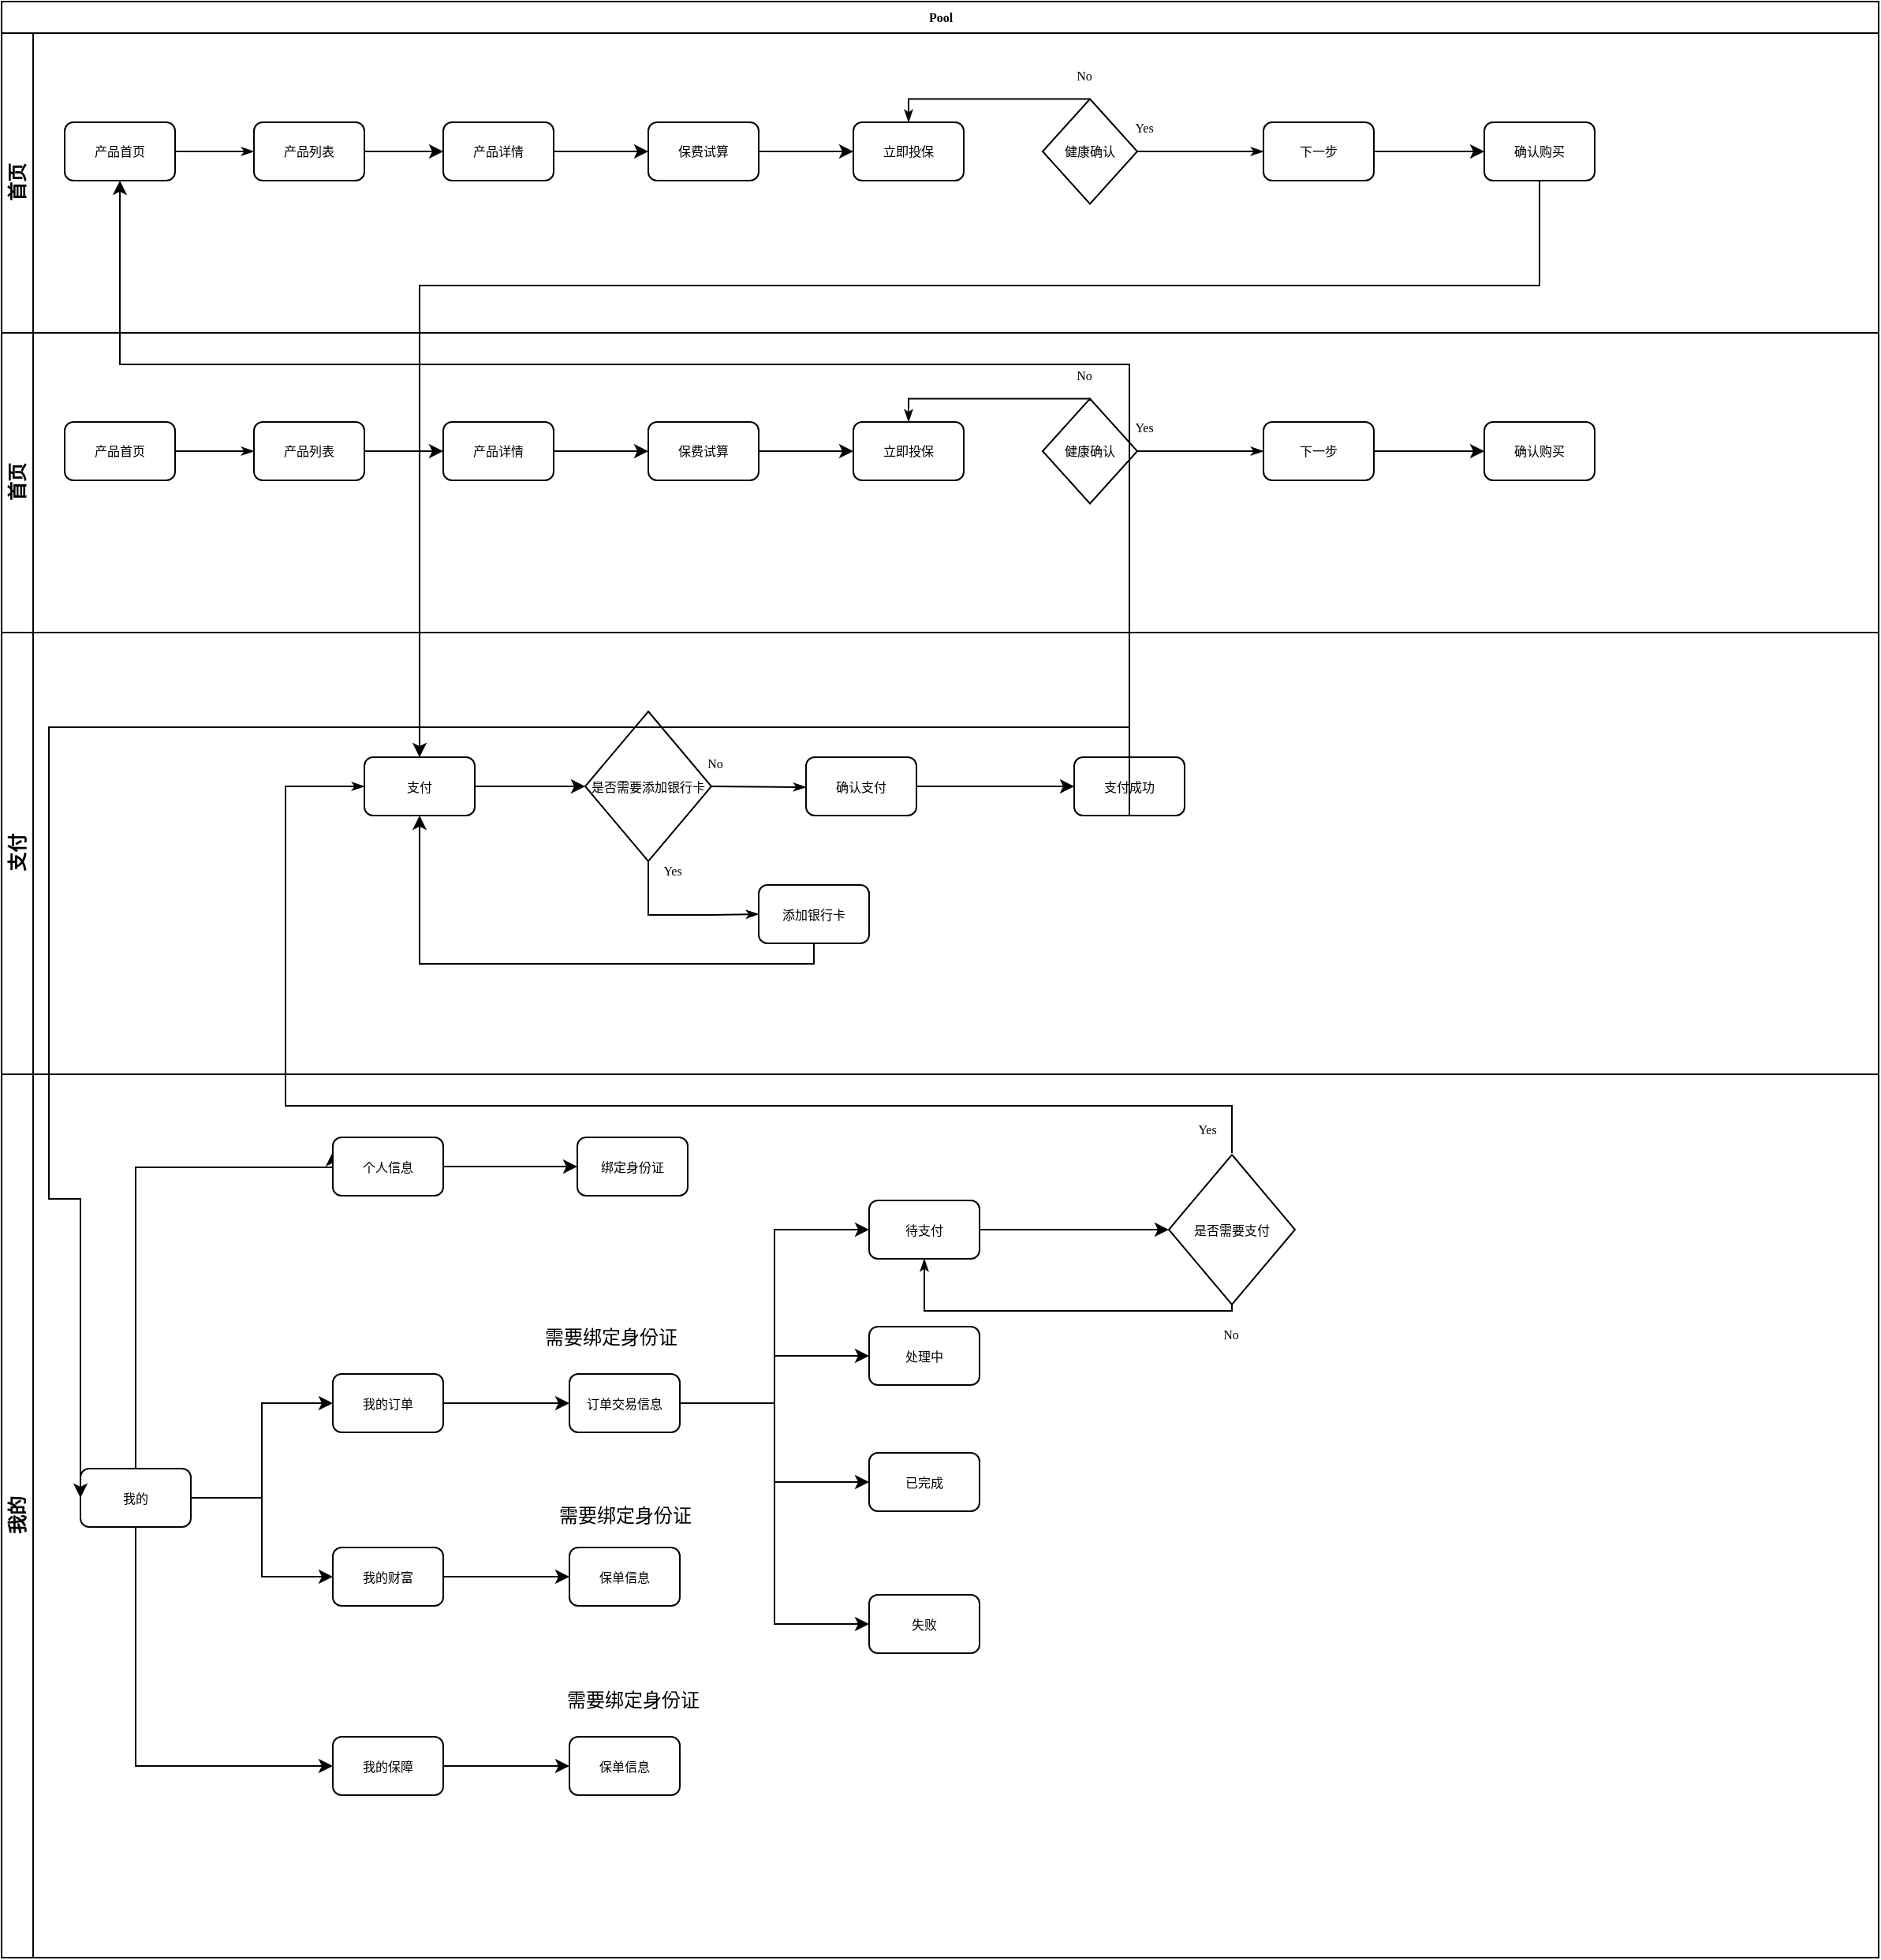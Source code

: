 <mxfile version="12.6.7" type="github">
  <diagram name="Page-1" id="c7488fd3-1785-93aa-aadb-54a6760d102a">
    <mxGraphModel dx="1476" dy="599" grid="1" gridSize="10" guides="1" tooltips="1" connect="1" arrows="1" fold="1" page="1" pageScale="1" pageWidth="1100" pageHeight="850" background="#ffffff" math="0" shadow="0">
      <root>
        <mxCell id="0"/>
        <mxCell id="1" parent="0"/>
        <mxCell id="2b4e8129b02d487f-1" value="Pool" style="swimlane;html=1;childLayout=stackLayout;horizontal=1;startSize=20;horizontalStack=0;rounded=0;shadow=0;labelBackgroundColor=none;strokeWidth=1;fontFamily=Verdana;fontSize=8;align=center;" parent="1" vertex="1">
          <mxGeometry x="150" y="70" width="1190" height="1240" as="geometry"/>
        </mxCell>
        <mxCell id="2b4e8129b02d487f-2" value="首页" style="swimlane;html=1;startSize=20;horizontal=0;" parent="2b4e8129b02d487f-1" vertex="1">
          <mxGeometry y="20" width="1190" height="190" as="geometry"/>
        </mxCell>
        <mxCell id="2b4e8129b02d487f-6" value="产品首页" style="rounded=1;whiteSpace=wrap;html=1;shadow=0;labelBackgroundColor=none;strokeWidth=1;fontFamily=Verdana;fontSize=8;align=center;" parent="2b4e8129b02d487f-2" vertex="1">
          <mxGeometry x="40" y="56.5" width="70" height="37" as="geometry"/>
        </mxCell>
        <mxCell id="fUaJSwMi3uiCCNYkzPG9-8" style="edgeStyle=orthogonalEdgeStyle;rounded=0;orthogonalLoop=1;jettySize=auto;html=1;entryX=0;entryY=0.5;entryDx=0;entryDy=0;" parent="2b4e8129b02d487f-2" source="2b4e8129b02d487f-7" target="fUaJSwMi3uiCCNYkzPG9-3" edge="1">
          <mxGeometry relative="1" as="geometry"/>
        </mxCell>
        <mxCell id="2b4e8129b02d487f-7" value="产品列表" style="rounded=1;whiteSpace=wrap;html=1;shadow=0;labelBackgroundColor=none;strokeWidth=1;fontFamily=Verdana;fontSize=8;align=center;" parent="2b4e8129b02d487f-2" vertex="1">
          <mxGeometry x="160" y="56.5" width="70" height="37" as="geometry"/>
        </mxCell>
        <mxCell id="fUaJSwMi3uiCCNYkzPG9-14" style="edgeStyle=orthogonalEdgeStyle;rounded=0;orthogonalLoop=1;jettySize=auto;html=1;" parent="2b4e8129b02d487f-2" source="fUaJSwMi3uiCCNYkzPG9-1" target="fUaJSwMi3uiCCNYkzPG9-13" edge="1">
          <mxGeometry relative="1" as="geometry"/>
        </mxCell>
        <mxCell id="fUaJSwMi3uiCCNYkzPG9-1" value="保费试算" style="rounded=1;whiteSpace=wrap;html=1;shadow=0;labelBackgroundColor=none;strokeWidth=1;fontFamily=Verdana;fontSize=8;align=center;" parent="2b4e8129b02d487f-2" vertex="1">
          <mxGeometry x="410" y="56.5" width="70" height="37" as="geometry"/>
        </mxCell>
        <mxCell id="2b4e8129b02d487f-24" style="edgeStyle=orthogonalEdgeStyle;rounded=0;html=1;labelBackgroundColor=none;startArrow=none;startFill=0;startSize=5;endArrow=classicThin;endFill=1;endSize=5;jettySize=auto;orthogonalLoop=1;strokeWidth=1;fontFamily=Verdana;fontSize=8;entryX=0;entryY=0.5;entryDx=0;entryDy=0;" parent="2b4e8129b02d487f-2" source="2b4e8129b02d487f-6" target="2b4e8129b02d487f-7" edge="1">
          <mxGeometry relative="1" as="geometry"/>
        </mxCell>
        <mxCell id="fUaJSwMi3uiCCNYkzPG9-9" style="edgeStyle=orthogonalEdgeStyle;rounded=0;orthogonalLoop=1;jettySize=auto;html=1;" parent="2b4e8129b02d487f-2" source="fUaJSwMi3uiCCNYkzPG9-3" target="fUaJSwMi3uiCCNYkzPG9-1" edge="1">
          <mxGeometry relative="1" as="geometry"/>
        </mxCell>
        <mxCell id="fUaJSwMi3uiCCNYkzPG9-3" value="产品详情" style="rounded=1;whiteSpace=wrap;html=1;shadow=0;labelBackgroundColor=none;strokeWidth=1;fontFamily=Verdana;fontSize=8;align=center;" parent="2b4e8129b02d487f-2" vertex="1">
          <mxGeometry x="280" y="56.5" width="70" height="37" as="geometry"/>
        </mxCell>
        <mxCell id="fUaJSwMi3uiCCNYkzPG9-13" value="立即投保" style="rounded=1;whiteSpace=wrap;html=1;shadow=0;labelBackgroundColor=none;strokeWidth=1;fontFamily=Verdana;fontSize=8;align=center;" parent="2b4e8129b02d487f-2" vertex="1">
          <mxGeometry x="540" y="56.5" width="70" height="37" as="geometry"/>
        </mxCell>
        <mxCell id="fUaJSwMi3uiCCNYkzPG9-23" style="edgeStyle=orthogonalEdgeStyle;rounded=0;orthogonalLoop=1;jettySize=auto;html=1;" parent="2b4e8129b02d487f-2" source="fUaJSwMi3uiCCNYkzPG9-15" target="fUaJSwMi3uiCCNYkzPG9-22" edge="1">
          <mxGeometry relative="1" as="geometry"/>
        </mxCell>
        <mxCell id="fUaJSwMi3uiCCNYkzPG9-15" value="下一步" style="rounded=1;whiteSpace=wrap;html=1;shadow=0;labelBackgroundColor=none;strokeWidth=1;fontFamily=Verdana;fontSize=8;align=center;" parent="2b4e8129b02d487f-2" vertex="1">
          <mxGeometry x="800" y="56.5" width="70" height="37" as="geometry"/>
        </mxCell>
        <mxCell id="fUaJSwMi3uiCCNYkzPG9-16" value="健康确认" style="strokeWidth=1;html=1;shape=mxgraph.flowchart.decision;whiteSpace=wrap;rounded=1;shadow=0;labelBackgroundColor=none;fontFamily=Verdana;fontSize=8;align=center;" parent="2b4e8129b02d487f-2" vertex="1">
          <mxGeometry x="660" y="41.75" width="60" height="66.5" as="geometry"/>
        </mxCell>
        <mxCell id="fUaJSwMi3uiCCNYkzPG9-19" value="No" style="edgeStyle=orthogonalEdgeStyle;rounded=0;html=1;labelBackgroundColor=none;startArrow=none;startFill=0;startSize=5;endArrow=classicThin;endFill=1;endSize=5;jettySize=auto;orthogonalLoop=1;strokeWidth=1;fontFamily=Verdana;fontSize=8;exitX=0.5;exitY=0;exitDx=0;exitDy=0;exitPerimeter=0;entryX=0.5;entryY=0;entryDx=0;entryDy=0;" parent="2b4e8129b02d487f-2" source="fUaJSwMi3uiCCNYkzPG9-16" target="fUaJSwMi3uiCCNYkzPG9-13" edge="1">
          <mxGeometry x="-0.936" y="-15" relative="1" as="geometry">
            <mxPoint as="offset"/>
            <mxPoint x="635" y="83.5" as="sourcePoint"/>
            <mxPoint x="530" y="30" as="targetPoint"/>
            <Array as="points">
              <mxPoint x="575" y="42"/>
            </Array>
          </mxGeometry>
        </mxCell>
        <mxCell id="fUaJSwMi3uiCCNYkzPG9-20" value="Yes" style="edgeStyle=orthogonalEdgeStyle;rounded=0;html=1;labelBackgroundColor=none;startArrow=none;startFill=0;startSize=5;endArrow=classicThin;endFill=1;endSize=5;jettySize=auto;orthogonalLoop=1;strokeWidth=1;fontFamily=Verdana;fontSize=8;exitX=1;exitY=0.5;exitDx=0;exitDy=0;exitPerimeter=0;" parent="2b4e8129b02d487f-2" source="fUaJSwMi3uiCCNYkzPG9-16" target="fUaJSwMi3uiCCNYkzPG9-15" edge="1">
          <mxGeometry x="-0.895" y="15" relative="1" as="geometry">
            <mxPoint as="offset"/>
            <mxPoint x="650" y="150.0" as="sourcePoint"/>
            <mxPoint x="650" y="343.5" as="targetPoint"/>
          </mxGeometry>
        </mxCell>
        <mxCell id="fUaJSwMi3uiCCNYkzPG9-22" value="确认购买" style="rounded=1;whiteSpace=wrap;html=1;shadow=0;labelBackgroundColor=none;strokeWidth=1;fontFamily=Verdana;fontSize=8;align=center;" parent="2b4e8129b02d487f-2" vertex="1">
          <mxGeometry x="940" y="56.5" width="70" height="37" as="geometry"/>
        </mxCell>
        <mxCell id="EuN3BdV45KWcWZifu4hy-31" value="首页" style="swimlane;html=1;startSize=20;horizontal=0;" vertex="1" parent="2b4e8129b02d487f-1">
          <mxGeometry y="210" width="1190" height="190" as="geometry"/>
        </mxCell>
        <mxCell id="EuN3BdV45KWcWZifu4hy-32" value="产品首页" style="rounded=1;whiteSpace=wrap;html=1;shadow=0;labelBackgroundColor=none;strokeWidth=1;fontFamily=Verdana;fontSize=8;align=center;" vertex="1" parent="EuN3BdV45KWcWZifu4hy-31">
          <mxGeometry x="40" y="56.5" width="70" height="37" as="geometry"/>
        </mxCell>
        <mxCell id="EuN3BdV45KWcWZifu4hy-33" style="edgeStyle=orthogonalEdgeStyle;rounded=0;orthogonalLoop=1;jettySize=auto;html=1;entryX=0;entryY=0.5;entryDx=0;entryDy=0;" edge="1" parent="EuN3BdV45KWcWZifu4hy-31" source="EuN3BdV45KWcWZifu4hy-34" target="EuN3BdV45KWcWZifu4hy-39">
          <mxGeometry relative="1" as="geometry"/>
        </mxCell>
        <mxCell id="EuN3BdV45KWcWZifu4hy-34" value="产品列表" style="rounded=1;whiteSpace=wrap;html=1;shadow=0;labelBackgroundColor=none;strokeWidth=1;fontFamily=Verdana;fontSize=8;align=center;" vertex="1" parent="EuN3BdV45KWcWZifu4hy-31">
          <mxGeometry x="160" y="56.5" width="70" height="37" as="geometry"/>
        </mxCell>
        <mxCell id="EuN3BdV45KWcWZifu4hy-35" style="edgeStyle=orthogonalEdgeStyle;rounded=0;orthogonalLoop=1;jettySize=auto;html=1;" edge="1" parent="EuN3BdV45KWcWZifu4hy-31" source="EuN3BdV45KWcWZifu4hy-36" target="EuN3BdV45KWcWZifu4hy-40">
          <mxGeometry relative="1" as="geometry"/>
        </mxCell>
        <mxCell id="EuN3BdV45KWcWZifu4hy-36" value="保费试算" style="rounded=1;whiteSpace=wrap;html=1;shadow=0;labelBackgroundColor=none;strokeWidth=1;fontFamily=Verdana;fontSize=8;align=center;" vertex="1" parent="EuN3BdV45KWcWZifu4hy-31">
          <mxGeometry x="410" y="56.5" width="70" height="37" as="geometry"/>
        </mxCell>
        <mxCell id="EuN3BdV45KWcWZifu4hy-37" style="edgeStyle=orthogonalEdgeStyle;rounded=0;html=1;labelBackgroundColor=none;startArrow=none;startFill=0;startSize=5;endArrow=classicThin;endFill=1;endSize=5;jettySize=auto;orthogonalLoop=1;strokeWidth=1;fontFamily=Verdana;fontSize=8;entryX=0;entryY=0.5;entryDx=0;entryDy=0;" edge="1" parent="EuN3BdV45KWcWZifu4hy-31" source="EuN3BdV45KWcWZifu4hy-32" target="EuN3BdV45KWcWZifu4hy-34">
          <mxGeometry relative="1" as="geometry"/>
        </mxCell>
        <mxCell id="EuN3BdV45KWcWZifu4hy-38" style="edgeStyle=orthogonalEdgeStyle;rounded=0;orthogonalLoop=1;jettySize=auto;html=1;" edge="1" parent="EuN3BdV45KWcWZifu4hy-31" source="EuN3BdV45KWcWZifu4hy-39" target="EuN3BdV45KWcWZifu4hy-36">
          <mxGeometry relative="1" as="geometry"/>
        </mxCell>
        <mxCell id="EuN3BdV45KWcWZifu4hy-39" value="产品详情" style="rounded=1;whiteSpace=wrap;html=1;shadow=0;labelBackgroundColor=none;strokeWidth=1;fontFamily=Verdana;fontSize=8;align=center;" vertex="1" parent="EuN3BdV45KWcWZifu4hy-31">
          <mxGeometry x="280" y="56.5" width="70" height="37" as="geometry"/>
        </mxCell>
        <mxCell id="EuN3BdV45KWcWZifu4hy-40" value="立即投保" style="rounded=1;whiteSpace=wrap;html=1;shadow=0;labelBackgroundColor=none;strokeWidth=1;fontFamily=Verdana;fontSize=8;align=center;" vertex="1" parent="EuN3BdV45KWcWZifu4hy-31">
          <mxGeometry x="540" y="56.5" width="70" height="37" as="geometry"/>
        </mxCell>
        <mxCell id="EuN3BdV45KWcWZifu4hy-41" style="edgeStyle=orthogonalEdgeStyle;rounded=0;orthogonalLoop=1;jettySize=auto;html=1;" edge="1" parent="EuN3BdV45KWcWZifu4hy-31" source="EuN3BdV45KWcWZifu4hy-42" target="EuN3BdV45KWcWZifu4hy-46">
          <mxGeometry relative="1" as="geometry"/>
        </mxCell>
        <mxCell id="EuN3BdV45KWcWZifu4hy-42" value="下一步" style="rounded=1;whiteSpace=wrap;html=1;shadow=0;labelBackgroundColor=none;strokeWidth=1;fontFamily=Verdana;fontSize=8;align=center;" vertex="1" parent="EuN3BdV45KWcWZifu4hy-31">
          <mxGeometry x="800" y="56.5" width="70" height="37" as="geometry"/>
        </mxCell>
        <mxCell id="EuN3BdV45KWcWZifu4hy-43" value="健康确认" style="strokeWidth=1;html=1;shape=mxgraph.flowchart.decision;whiteSpace=wrap;rounded=1;shadow=0;labelBackgroundColor=none;fontFamily=Verdana;fontSize=8;align=center;" vertex="1" parent="EuN3BdV45KWcWZifu4hy-31">
          <mxGeometry x="660" y="41.75" width="60" height="66.5" as="geometry"/>
        </mxCell>
        <mxCell id="EuN3BdV45KWcWZifu4hy-44" value="No" style="edgeStyle=orthogonalEdgeStyle;rounded=0;html=1;labelBackgroundColor=none;startArrow=none;startFill=0;startSize=5;endArrow=classicThin;endFill=1;endSize=5;jettySize=auto;orthogonalLoop=1;strokeWidth=1;fontFamily=Verdana;fontSize=8;exitX=0.5;exitY=0;exitDx=0;exitDy=0;exitPerimeter=0;entryX=0.5;entryY=0;entryDx=0;entryDy=0;" edge="1" parent="EuN3BdV45KWcWZifu4hy-31" source="EuN3BdV45KWcWZifu4hy-43" target="EuN3BdV45KWcWZifu4hy-40">
          <mxGeometry x="-0.936" y="-15" relative="1" as="geometry">
            <mxPoint as="offset"/>
            <mxPoint x="635" y="83.5" as="sourcePoint"/>
            <mxPoint x="530" y="30" as="targetPoint"/>
            <Array as="points">
              <mxPoint x="575" y="42"/>
            </Array>
          </mxGeometry>
        </mxCell>
        <mxCell id="EuN3BdV45KWcWZifu4hy-45" value="Yes" style="edgeStyle=orthogonalEdgeStyle;rounded=0;html=1;labelBackgroundColor=none;startArrow=none;startFill=0;startSize=5;endArrow=classicThin;endFill=1;endSize=5;jettySize=auto;orthogonalLoop=1;strokeWidth=1;fontFamily=Verdana;fontSize=8;exitX=1;exitY=0.5;exitDx=0;exitDy=0;exitPerimeter=0;" edge="1" parent="EuN3BdV45KWcWZifu4hy-31" source="EuN3BdV45KWcWZifu4hy-43" target="EuN3BdV45KWcWZifu4hy-42">
          <mxGeometry x="-0.895" y="15" relative="1" as="geometry">
            <mxPoint as="offset"/>
            <mxPoint x="650" y="150.0" as="sourcePoint"/>
            <mxPoint x="650" y="343.5" as="targetPoint"/>
          </mxGeometry>
        </mxCell>
        <mxCell id="EuN3BdV45KWcWZifu4hy-46" value="确认购买" style="rounded=1;whiteSpace=wrap;html=1;shadow=0;labelBackgroundColor=none;strokeWidth=1;fontFamily=Verdana;fontSize=8;align=center;" vertex="1" parent="EuN3BdV45KWcWZifu4hy-31">
          <mxGeometry x="940" y="56.5" width="70" height="37" as="geometry"/>
        </mxCell>
        <mxCell id="2b4e8129b02d487f-3" value="支付" style="swimlane;html=1;startSize=20;horizontal=0;" parent="2b4e8129b02d487f-1" vertex="1">
          <mxGeometry y="400" width="1190" height="280" as="geometry"/>
        </mxCell>
        <mxCell id="fUaJSwMi3uiCCNYkzPG9-26" style="edgeStyle=orthogonalEdgeStyle;rounded=0;orthogonalLoop=1;jettySize=auto;html=1;" parent="2b4e8129b02d487f-3" source="fUaJSwMi3uiCCNYkzPG9-24" target="fUaJSwMi3uiCCNYkzPG9-25" edge="1">
          <mxGeometry relative="1" as="geometry"/>
        </mxCell>
        <mxCell id="fUaJSwMi3uiCCNYkzPG9-24" value="支付" style="rounded=1;whiteSpace=wrap;html=1;shadow=0;labelBackgroundColor=none;strokeWidth=1;fontFamily=Verdana;fontSize=8;align=center;" parent="2b4e8129b02d487f-3" vertex="1">
          <mxGeometry x="230" y="79" width="70" height="37" as="geometry"/>
        </mxCell>
        <mxCell id="fUaJSwMi3uiCCNYkzPG9-25" value="是否需要添加银行卡" style="strokeWidth=1;html=1;shape=mxgraph.flowchart.decision;whiteSpace=wrap;rounded=1;shadow=0;labelBackgroundColor=none;fontFamily=Verdana;fontSize=8;align=center;" parent="2b4e8129b02d487f-3" vertex="1">
          <mxGeometry x="370" y="50" width="80" height="95" as="geometry"/>
        </mxCell>
        <mxCell id="fUaJSwMi3uiCCNYkzPG9-27" value="No" style="edgeStyle=orthogonalEdgeStyle;rounded=0;html=1;labelBackgroundColor=none;startArrow=none;startFill=0;startSize=5;endArrow=classicThin;endFill=1;endSize=5;jettySize=auto;orthogonalLoop=1;strokeWidth=1;fontFamily=Verdana;fontSize=8;exitX=1;exitY=0.5;exitDx=0;exitDy=0;exitPerimeter=0;" parent="2b4e8129b02d487f-3" source="fUaJSwMi3uiCCNYkzPG9-25" edge="1">
          <mxGeometry x="-0.953" y="15" relative="1" as="geometry">
            <Array as="points">
              <mxPoint x="510" y="98"/>
            </Array>
            <mxPoint as="offset"/>
            <mxPoint x="680" y="196.75" as="sourcePoint"/>
            <mxPoint x="510" y="98" as="targetPoint"/>
          </mxGeometry>
        </mxCell>
        <mxCell id="fUaJSwMi3uiCCNYkzPG9-30" style="edgeStyle=orthogonalEdgeStyle;rounded=0;orthogonalLoop=1;jettySize=auto;html=1;entryX=0;entryY=0.5;entryDx=0;entryDy=0;" parent="2b4e8129b02d487f-3" source="fUaJSwMi3uiCCNYkzPG9-28" target="fUaJSwMi3uiCCNYkzPG9-29" edge="1">
          <mxGeometry relative="1" as="geometry"/>
        </mxCell>
        <mxCell id="fUaJSwMi3uiCCNYkzPG9-28" value="确认支付" style="rounded=1;whiteSpace=wrap;html=1;shadow=0;labelBackgroundColor=none;strokeWidth=1;fontFamily=Verdana;fontSize=8;align=center;" parent="2b4e8129b02d487f-3" vertex="1">
          <mxGeometry x="510" y="79" width="70" height="37" as="geometry"/>
        </mxCell>
        <mxCell id="fUaJSwMi3uiCCNYkzPG9-29" value="支付成功" style="rounded=1;whiteSpace=wrap;html=1;shadow=0;labelBackgroundColor=none;strokeWidth=1;fontFamily=Verdana;fontSize=8;align=center;" parent="2b4e8129b02d487f-3" vertex="1">
          <mxGeometry x="680" y="79" width="70" height="37" as="geometry"/>
        </mxCell>
        <mxCell id="fUaJSwMi3uiCCNYkzPG9-33" value="Yes" style="edgeStyle=orthogonalEdgeStyle;rounded=0;html=1;labelBackgroundColor=none;startArrow=none;startFill=0;startSize=5;endArrow=classicThin;endFill=1;endSize=5;jettySize=auto;orthogonalLoop=1;strokeWidth=1;fontFamily=Verdana;fontSize=8;exitX=0.5;exitY=1;exitDx=0;exitDy=0;exitPerimeter=0;entryX=0;entryY=0.5;entryDx=0;entryDy=0;" parent="2b4e8129b02d487f-3" source="fUaJSwMi3uiCCNYkzPG9-25" target="fUaJSwMi3uiCCNYkzPG9-34" edge="1">
          <mxGeometry x="-0.895" y="15" relative="1" as="geometry">
            <mxPoint as="offset"/>
            <mxPoint x="430" y="170" as="sourcePoint"/>
            <mxPoint x="460" y="173" as="targetPoint"/>
            <Array as="points">
              <mxPoint x="410" y="179"/>
              <mxPoint x="450" y="179"/>
            </Array>
          </mxGeometry>
        </mxCell>
        <mxCell id="fUaJSwMi3uiCCNYkzPG9-35" style="edgeStyle=orthogonalEdgeStyle;rounded=0;orthogonalLoop=1;jettySize=auto;html=1;entryX=0.5;entryY=1;entryDx=0;entryDy=0;" parent="2b4e8129b02d487f-3" source="fUaJSwMi3uiCCNYkzPG9-34" target="fUaJSwMi3uiCCNYkzPG9-24" edge="1">
          <mxGeometry relative="1" as="geometry">
            <Array as="points">
              <mxPoint x="515" y="210"/>
              <mxPoint x="265" y="210"/>
            </Array>
          </mxGeometry>
        </mxCell>
        <mxCell id="fUaJSwMi3uiCCNYkzPG9-34" value="添加银行卡" style="rounded=1;whiteSpace=wrap;html=1;shadow=0;labelBackgroundColor=none;strokeWidth=1;fontFamily=Verdana;fontSize=8;align=center;" parent="2b4e8129b02d487f-3" vertex="1">
          <mxGeometry x="480" y="160" width="70" height="37" as="geometry"/>
        </mxCell>
        <mxCell id="fUaJSwMi3uiCCNYkzPG9-31" style="edgeStyle=orthogonalEdgeStyle;rounded=0;orthogonalLoop=1;jettySize=auto;html=1;" parent="2b4e8129b02d487f-1" source="fUaJSwMi3uiCCNYkzPG9-29" target="2b4e8129b02d487f-6" edge="1">
          <mxGeometry relative="1" as="geometry">
            <Array as="points">
              <mxPoint x="715" y="230"/>
              <mxPoint x="75" y="230"/>
            </Array>
          </mxGeometry>
        </mxCell>
        <mxCell id="fUaJSwMi3uiCCNYkzPG9-32" style="edgeStyle=orthogonalEdgeStyle;rounded=0;orthogonalLoop=1;jettySize=auto;html=1;" parent="2b4e8129b02d487f-1" source="fUaJSwMi3uiCCNYkzPG9-22" target="fUaJSwMi3uiCCNYkzPG9-24" edge="1">
          <mxGeometry relative="1" as="geometry">
            <Array as="points">
              <mxPoint x="975" y="180"/>
              <mxPoint x="265" y="180"/>
            </Array>
          </mxGeometry>
        </mxCell>
        <mxCell id="2b4e8129b02d487f-4" value="我的" style="swimlane;html=1;startSize=20;horizontal=0;" parent="2b4e8129b02d487f-1" vertex="1">
          <mxGeometry y="680" width="1190" height="560" as="geometry"/>
        </mxCell>
        <mxCell id="2b4e8129b02d487f-32" value="No" style="edgeStyle=orthogonalEdgeStyle;rounded=0;html=1;labelBackgroundColor=none;startArrow=none;startFill=0;startSize=5;endArrow=classicThin;endFill=1;endSize=5;jettySize=auto;orthogonalLoop=1;strokeWidth=1;fontFamily=Verdana;fontSize=8" parent="2b4e8129b02d487f-4" edge="1">
          <mxGeometry x="-0.953" y="15" relative="1" as="geometry">
            <Array as="points">
              <mxPoint x="345" y="10"/>
              <mxPoint x="155" y="10"/>
            </Array>
            <mxPoint as="offset"/>
            <mxPoint x="345" y="183.5" as="sourcePoint"/>
          </mxGeometry>
        </mxCell>
        <mxCell id="fUaJSwMi3uiCCNYkzPG9-45" style="edgeStyle=orthogonalEdgeStyle;rounded=0;orthogonalLoop=1;jettySize=auto;html=1;entryX=0;entryY=0.25;entryDx=0;entryDy=0;" parent="2b4e8129b02d487f-4" source="fUaJSwMi3uiCCNYkzPG9-36" target="fUaJSwMi3uiCCNYkzPG9-37" edge="1">
          <mxGeometry relative="1" as="geometry">
            <Array as="points">
              <mxPoint x="85" y="59"/>
            </Array>
          </mxGeometry>
        </mxCell>
        <mxCell id="fUaJSwMi3uiCCNYkzPG9-46" style="edgeStyle=orthogonalEdgeStyle;rounded=0;orthogonalLoop=1;jettySize=auto;html=1;entryX=0;entryY=0.5;entryDx=0;entryDy=0;" parent="2b4e8129b02d487f-4" source="fUaJSwMi3uiCCNYkzPG9-36" target="fUaJSwMi3uiCCNYkzPG9-42" edge="1">
          <mxGeometry relative="1" as="geometry"/>
        </mxCell>
        <mxCell id="fUaJSwMi3uiCCNYkzPG9-47" style="edgeStyle=orthogonalEdgeStyle;rounded=0;orthogonalLoop=1;jettySize=auto;html=1;entryX=0;entryY=0.5;entryDx=0;entryDy=0;" parent="2b4e8129b02d487f-4" source="fUaJSwMi3uiCCNYkzPG9-36" target="fUaJSwMi3uiCCNYkzPG9-43" edge="1">
          <mxGeometry relative="1" as="geometry"/>
        </mxCell>
        <mxCell id="fUaJSwMi3uiCCNYkzPG9-48" style="edgeStyle=orthogonalEdgeStyle;rounded=0;orthogonalLoop=1;jettySize=auto;html=1;entryX=0;entryY=0.5;entryDx=0;entryDy=0;" parent="2b4e8129b02d487f-4" source="fUaJSwMi3uiCCNYkzPG9-36" target="fUaJSwMi3uiCCNYkzPG9-44" edge="1">
          <mxGeometry relative="1" as="geometry">
            <Array as="points">
              <mxPoint x="85" y="439"/>
            </Array>
          </mxGeometry>
        </mxCell>
        <mxCell id="fUaJSwMi3uiCCNYkzPG9-36" value="我的" style="rounded=1;whiteSpace=wrap;html=1;shadow=0;labelBackgroundColor=none;strokeWidth=1;fontFamily=Verdana;fontSize=8;align=center;" parent="2b4e8129b02d487f-4" vertex="1">
          <mxGeometry x="50" y="250" width="70" height="37" as="geometry"/>
        </mxCell>
        <mxCell id="EuN3BdV45KWcWZifu4hy-2" style="edgeStyle=orthogonalEdgeStyle;rounded=0;orthogonalLoop=1;jettySize=auto;html=1;entryX=0;entryY=0.5;entryDx=0;entryDy=0;" edge="1" parent="2b4e8129b02d487f-4" source="fUaJSwMi3uiCCNYkzPG9-37" target="EuN3BdV45KWcWZifu4hy-1">
          <mxGeometry relative="1" as="geometry"/>
        </mxCell>
        <mxCell id="fUaJSwMi3uiCCNYkzPG9-37" value="个人信息" style="rounded=1;whiteSpace=wrap;html=1;shadow=0;labelBackgroundColor=none;strokeWidth=1;fontFamily=Verdana;fontSize=8;align=center;" parent="2b4e8129b02d487f-4" vertex="1">
          <mxGeometry x="210" y="40" width="70" height="37" as="geometry"/>
        </mxCell>
        <mxCell id="EuN3BdV45KWcWZifu4hy-8" style="edgeStyle=orthogonalEdgeStyle;rounded=0;orthogonalLoop=1;jettySize=auto;html=1;entryX=0;entryY=0.5;entryDx=0;entryDy=0;" edge="1" parent="2b4e8129b02d487f-4" source="fUaJSwMi3uiCCNYkzPG9-42" target="EuN3BdV45KWcWZifu4hy-7">
          <mxGeometry relative="1" as="geometry"/>
        </mxCell>
        <mxCell id="fUaJSwMi3uiCCNYkzPG9-42" value="我的订单" style="rounded=1;whiteSpace=wrap;html=1;shadow=0;labelBackgroundColor=none;strokeWidth=1;fontFamily=Verdana;fontSize=8;align=center;" parent="2b4e8129b02d487f-4" vertex="1">
          <mxGeometry x="210" y="190" width="70" height="37" as="geometry"/>
        </mxCell>
        <mxCell id="EuN3BdV45KWcWZifu4hy-6" style="edgeStyle=orthogonalEdgeStyle;rounded=0;orthogonalLoop=1;jettySize=auto;html=1;" edge="1" parent="2b4e8129b02d487f-4" source="fUaJSwMi3uiCCNYkzPG9-43" target="EuN3BdV45KWcWZifu4hy-5">
          <mxGeometry relative="1" as="geometry"/>
        </mxCell>
        <mxCell id="fUaJSwMi3uiCCNYkzPG9-43" value="我的财富" style="rounded=1;whiteSpace=wrap;html=1;shadow=0;labelBackgroundColor=none;strokeWidth=1;fontFamily=Verdana;fontSize=8;align=center;" parent="2b4e8129b02d487f-4" vertex="1">
          <mxGeometry x="210" y="300" width="70" height="37" as="geometry"/>
        </mxCell>
        <mxCell id="EuN3BdV45KWcWZifu4hy-4" style="edgeStyle=orthogonalEdgeStyle;rounded=0;orthogonalLoop=1;jettySize=auto;html=1;" edge="1" parent="2b4e8129b02d487f-4" source="fUaJSwMi3uiCCNYkzPG9-44" target="EuN3BdV45KWcWZifu4hy-3">
          <mxGeometry relative="1" as="geometry"/>
        </mxCell>
        <mxCell id="fUaJSwMi3uiCCNYkzPG9-44" value="我的保障" style="rounded=1;whiteSpace=wrap;html=1;shadow=0;labelBackgroundColor=none;strokeWidth=1;fontFamily=Verdana;fontSize=8;align=center;" parent="2b4e8129b02d487f-4" vertex="1">
          <mxGeometry x="210" y="420" width="70" height="37" as="geometry"/>
        </mxCell>
        <mxCell id="EuN3BdV45KWcWZifu4hy-1" value="绑定身份证" style="rounded=1;whiteSpace=wrap;html=1;shadow=0;labelBackgroundColor=none;strokeWidth=1;fontFamily=Verdana;fontSize=8;align=center;" vertex="1" parent="2b4e8129b02d487f-4">
          <mxGeometry x="365" y="40" width="70" height="37" as="geometry"/>
        </mxCell>
        <mxCell id="EuN3BdV45KWcWZifu4hy-3" value="保单信息" style="rounded=1;whiteSpace=wrap;html=1;shadow=0;labelBackgroundColor=none;strokeWidth=1;fontFamily=Verdana;fontSize=8;align=center;" vertex="1" parent="2b4e8129b02d487f-4">
          <mxGeometry x="360" y="420" width="70" height="37" as="geometry"/>
        </mxCell>
        <mxCell id="EuN3BdV45KWcWZifu4hy-5" value="保单信息" style="rounded=1;whiteSpace=wrap;html=1;shadow=0;labelBackgroundColor=none;strokeWidth=1;fontFamily=Verdana;fontSize=8;align=center;" vertex="1" parent="2b4e8129b02d487f-4">
          <mxGeometry x="360" y="300" width="70" height="37" as="geometry"/>
        </mxCell>
        <mxCell id="EuN3BdV45KWcWZifu4hy-14" style="edgeStyle=orthogonalEdgeStyle;rounded=0;orthogonalLoop=1;jettySize=auto;html=1;entryX=0;entryY=0.5;entryDx=0;entryDy=0;" edge="1" parent="2b4e8129b02d487f-4" source="EuN3BdV45KWcWZifu4hy-7" target="EuN3BdV45KWcWZifu4hy-10">
          <mxGeometry relative="1" as="geometry"/>
        </mxCell>
        <mxCell id="EuN3BdV45KWcWZifu4hy-15" style="edgeStyle=orthogonalEdgeStyle;rounded=0;orthogonalLoop=1;jettySize=auto;html=1;" edge="1" parent="2b4e8129b02d487f-4" source="EuN3BdV45KWcWZifu4hy-7" target="EuN3BdV45KWcWZifu4hy-11">
          <mxGeometry relative="1" as="geometry"/>
        </mxCell>
        <mxCell id="EuN3BdV45KWcWZifu4hy-16" style="edgeStyle=orthogonalEdgeStyle;rounded=0;orthogonalLoop=1;jettySize=auto;html=1;entryX=0;entryY=0.5;entryDx=0;entryDy=0;" edge="1" parent="2b4e8129b02d487f-4" source="EuN3BdV45KWcWZifu4hy-7" target="EuN3BdV45KWcWZifu4hy-12">
          <mxGeometry relative="1" as="geometry"/>
        </mxCell>
        <mxCell id="EuN3BdV45KWcWZifu4hy-17" style="edgeStyle=orthogonalEdgeStyle;rounded=0;orthogonalLoop=1;jettySize=auto;html=1;entryX=0;entryY=0.5;entryDx=0;entryDy=0;" edge="1" parent="2b4e8129b02d487f-4" source="EuN3BdV45KWcWZifu4hy-7" target="EuN3BdV45KWcWZifu4hy-13">
          <mxGeometry relative="1" as="geometry"/>
        </mxCell>
        <mxCell id="EuN3BdV45KWcWZifu4hy-7" value="订单交易信息" style="rounded=1;whiteSpace=wrap;html=1;shadow=0;labelBackgroundColor=none;strokeWidth=1;fontFamily=Verdana;fontSize=8;align=center;" vertex="1" parent="2b4e8129b02d487f-4">
          <mxGeometry x="360" y="190" width="70" height="37" as="geometry"/>
        </mxCell>
        <mxCell id="EuN3BdV45KWcWZifu4hy-19" style="edgeStyle=orthogonalEdgeStyle;rounded=0;orthogonalLoop=1;jettySize=auto;html=1;" edge="1" parent="2b4e8129b02d487f-4" source="EuN3BdV45KWcWZifu4hy-10" target="EuN3BdV45KWcWZifu4hy-18">
          <mxGeometry relative="1" as="geometry"/>
        </mxCell>
        <mxCell id="EuN3BdV45KWcWZifu4hy-10" value="待支付" style="rounded=1;whiteSpace=wrap;html=1;shadow=0;labelBackgroundColor=none;strokeWidth=1;fontFamily=Verdana;fontSize=8;align=center;" vertex="1" parent="2b4e8129b02d487f-4">
          <mxGeometry x="550" y="80" width="70" height="37" as="geometry"/>
        </mxCell>
        <mxCell id="EuN3BdV45KWcWZifu4hy-11" value="处理中" style="rounded=1;whiteSpace=wrap;html=1;shadow=0;labelBackgroundColor=none;strokeWidth=1;fontFamily=Verdana;fontSize=8;align=center;" vertex="1" parent="2b4e8129b02d487f-4">
          <mxGeometry x="550" y="160" width="70" height="37" as="geometry"/>
        </mxCell>
        <mxCell id="EuN3BdV45KWcWZifu4hy-12" value="已完成" style="rounded=1;whiteSpace=wrap;html=1;shadow=0;labelBackgroundColor=none;strokeWidth=1;fontFamily=Verdana;fontSize=8;align=center;" vertex="1" parent="2b4e8129b02d487f-4">
          <mxGeometry x="550" y="240" width="70" height="37" as="geometry"/>
        </mxCell>
        <mxCell id="EuN3BdV45KWcWZifu4hy-13" value="失败" style="rounded=1;whiteSpace=wrap;html=1;shadow=0;labelBackgroundColor=none;strokeWidth=1;fontFamily=Verdana;fontSize=8;align=center;" vertex="1" parent="2b4e8129b02d487f-4">
          <mxGeometry x="550" y="330" width="70" height="37" as="geometry"/>
        </mxCell>
        <mxCell id="EuN3BdV45KWcWZifu4hy-18" value="是否需要支付" style="strokeWidth=1;html=1;shape=mxgraph.flowchart.decision;whiteSpace=wrap;rounded=1;shadow=0;labelBackgroundColor=none;fontFamily=Verdana;fontSize=8;align=center;" vertex="1" parent="2b4e8129b02d487f-4">
          <mxGeometry x="740" y="51" width="80" height="95" as="geometry"/>
        </mxCell>
        <mxCell id="EuN3BdV45KWcWZifu4hy-20" value="Yes" style="edgeStyle=orthogonalEdgeStyle;rounded=0;html=1;labelBackgroundColor=none;startArrow=none;startFill=0;startSize=5;endArrow=classicThin;endFill=1;endSize=5;jettySize=auto;orthogonalLoop=1;strokeWidth=1;fontFamily=Verdana;fontSize=8;entryX=0;entryY=0.5;entryDx=0;entryDy=0;" edge="1" parent="2b4e8129b02d487f-4" target="fUaJSwMi3uiCCNYkzPG9-24">
          <mxGeometry x="-0.895" y="15" relative="1" as="geometry">
            <mxPoint as="offset"/>
            <mxPoint x="780" y="50" as="sourcePoint"/>
            <mxPoint x="680" y="60" as="targetPoint"/>
            <Array as="points">
              <mxPoint x="780" y="20"/>
              <mxPoint x="180" y="20"/>
              <mxPoint x="180" y="-182"/>
            </Array>
          </mxGeometry>
        </mxCell>
        <mxCell id="EuN3BdV45KWcWZifu4hy-21" value="No" style="edgeStyle=orthogonalEdgeStyle;rounded=0;html=1;labelBackgroundColor=none;startArrow=none;startFill=0;startSize=5;endArrow=classicThin;endFill=1;endSize=5;jettySize=auto;orthogonalLoop=1;strokeWidth=1;fontFamily=Verdana;fontSize=8;exitX=0.5;exitY=1;exitDx=0;exitDy=0;exitPerimeter=0;entryX=0.5;entryY=1;entryDx=0;entryDy=0;" edge="1" parent="2b4e8129b02d487f-4" source="EuN3BdV45KWcWZifu4hy-18" target="EuN3BdV45KWcWZifu4hy-10">
          <mxGeometry x="-0.953" y="15" relative="1" as="geometry">
            <Array as="points">
              <mxPoint x="780" y="150"/>
              <mxPoint x="585" y="150"/>
            </Array>
            <mxPoint as="offset"/>
            <mxPoint x="620" y="51" as="sourcePoint"/>
            <mxPoint x="680" y="51" as="targetPoint"/>
          </mxGeometry>
        </mxCell>
        <mxCell id="EuN3BdV45KWcWZifu4hy-26" value="需要绑定身份证" style="text;html=1;strokeColor=none;fillColor=none;align=center;verticalAlign=middle;whiteSpace=wrap;rounded=0;" vertex="1" parent="2b4e8129b02d487f-4">
          <mxGeometry x="330" y="160" width="112.5" height="14" as="geometry"/>
        </mxCell>
        <mxCell id="EuN3BdV45KWcWZifu4hy-29" value="需要绑定身份证" style="text;html=1;strokeColor=none;fillColor=none;align=center;verticalAlign=middle;whiteSpace=wrap;rounded=0;" vertex="1" parent="2b4e8129b02d487f-4">
          <mxGeometry x="338.75" y="273" width="112.5" height="14" as="geometry"/>
        </mxCell>
        <mxCell id="EuN3BdV45KWcWZifu4hy-30" value="需要绑定身份证" style="text;html=1;strokeColor=none;fillColor=none;align=center;verticalAlign=middle;whiteSpace=wrap;rounded=0;" vertex="1" parent="2b4e8129b02d487f-4">
          <mxGeometry x="343.75" y="390" width="112.5" height="14" as="geometry"/>
        </mxCell>
        <mxCell id="EuN3BdV45KWcWZifu4hy-22" style="edgeStyle=orthogonalEdgeStyle;rounded=0;orthogonalLoop=1;jettySize=auto;html=1;entryX=0;entryY=0.5;entryDx=0;entryDy=0;exitX=0.5;exitY=1;exitDx=0;exitDy=0;" edge="1" parent="2b4e8129b02d487f-1" source="fUaJSwMi3uiCCNYkzPG9-29" target="fUaJSwMi3uiCCNYkzPG9-36">
          <mxGeometry relative="1" as="geometry">
            <Array as="points">
              <mxPoint x="715" y="460"/>
              <mxPoint x="30" y="460"/>
              <mxPoint x="30" y="759"/>
            </Array>
          </mxGeometry>
        </mxCell>
      </root>
    </mxGraphModel>
  </diagram>
</mxfile>
